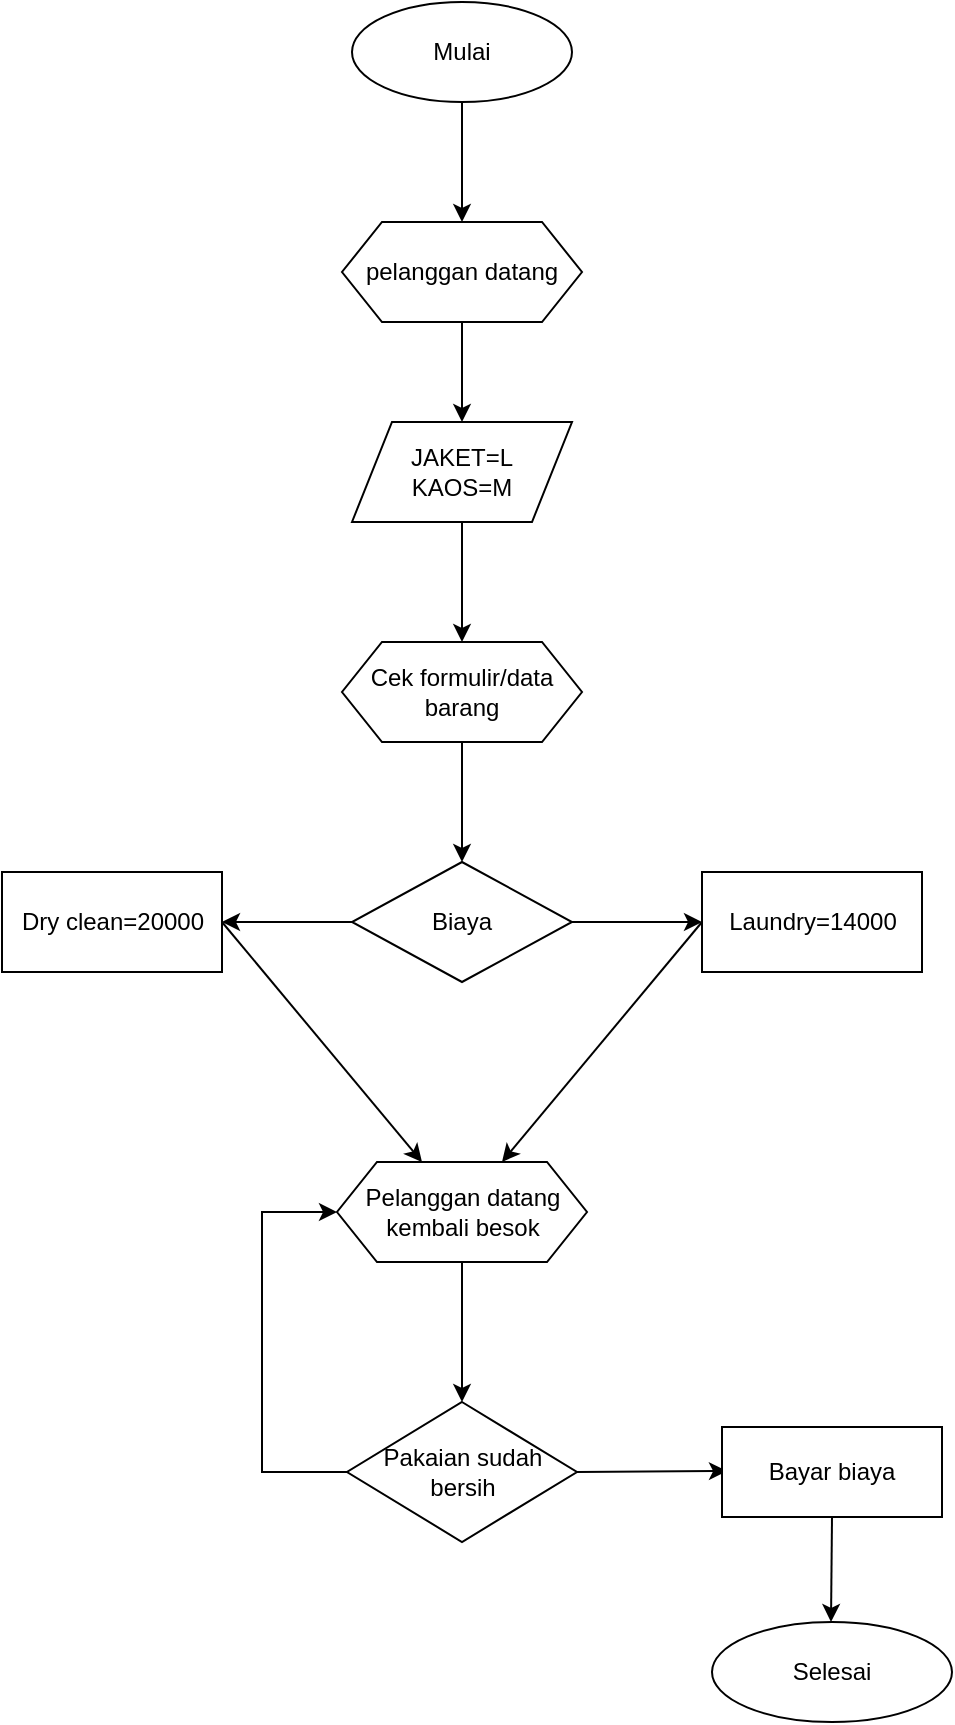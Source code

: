 <mxfile version="20.8.5" type="github">
  <diagram id="rKZNCimsQ0ubejQzTRBA" name="Halaman-1">
    <mxGraphModel dx="954" dy="616" grid="1" gridSize="10" guides="1" tooltips="1" connect="1" arrows="1" fold="1" page="1" pageScale="1" pageWidth="1654" pageHeight="2336" math="0" shadow="0">
      <root>
        <mxCell id="0" />
        <mxCell id="1" parent="0" />
        <mxCell id="u1QVlW0T3XvwRFmGMbNY-48" value="" style="edgeStyle=elbowEdgeStyle;endArrow=classic;html=1;rounded=0;exitX=0;exitY=0.5;exitDx=0;exitDy=0;entryX=0;entryY=0.5;entryDx=0;entryDy=0;elbow=vertical;" edge="1" parent="1" source="u1QVlW0T3XvwRFmGMbNY-39" target="u1QVlW0T3XvwRFmGMbNY-37">
          <mxGeometry width="50" height="50" relative="1" as="geometry">
            <mxPoint x="400" y="910" as="sourcePoint" />
            <mxPoint x="390" y="780" as="targetPoint" />
            <Array as="points">
              <mxPoint x="360" y="860" />
            </Array>
          </mxGeometry>
        </mxCell>
        <mxCell id="u1QVlW0T3XvwRFmGMbNY-3" value="pelanggan datang" style="shape=hexagon;perimeter=hexagonPerimeter2;whiteSpace=wrap;html=1;fixedSize=1;" vertex="1" parent="1">
          <mxGeometry x="400" y="290" width="120" height="50" as="geometry" />
        </mxCell>
        <mxCell id="u1QVlW0T3XvwRFmGMbNY-7" value="JAKET=L&lt;br&gt;KAOS=M" style="shape=parallelogram;perimeter=parallelogramPerimeter;whiteSpace=wrap;html=1;fixedSize=1;" vertex="1" parent="1">
          <mxGeometry x="405" y="390" width="110" height="50" as="geometry" />
        </mxCell>
        <mxCell id="u1QVlW0T3XvwRFmGMbNY-9" value="Cek formulir/data barang" style="shape=hexagon;perimeter=hexagonPerimeter2;whiteSpace=wrap;html=1;fixedSize=1;" vertex="1" parent="1">
          <mxGeometry x="400" y="500" width="120" height="50" as="geometry" />
        </mxCell>
        <mxCell id="u1QVlW0T3XvwRFmGMbNY-10" value="" style="endArrow=classic;html=1;rounded=0;entryX=0.5;entryY=0;entryDx=0;entryDy=0;" edge="1" parent="1" target="u1QVlW0T3XvwRFmGMbNY-9">
          <mxGeometry width="50" height="50" relative="1" as="geometry">
            <mxPoint x="460" y="440" as="sourcePoint" />
            <mxPoint x="510" y="390" as="targetPoint" />
          </mxGeometry>
        </mxCell>
        <mxCell id="u1QVlW0T3XvwRFmGMbNY-11" value="" style="endArrow=classic;html=1;rounded=0;entryX=0.5;entryY=0;entryDx=0;entryDy=0;" edge="1" parent="1" target="u1QVlW0T3XvwRFmGMbNY-7">
          <mxGeometry width="50" height="50" relative="1" as="geometry">
            <mxPoint x="460" y="340" as="sourcePoint" />
            <mxPoint x="510" y="290" as="targetPoint" />
          </mxGeometry>
        </mxCell>
        <mxCell id="u1QVlW0T3XvwRFmGMbNY-12" value="" style="endArrow=classic;html=1;rounded=0;entryX=0.5;entryY=0;entryDx=0;entryDy=0;" edge="1" parent="1" target="u1QVlW0T3XvwRFmGMbNY-3">
          <mxGeometry width="50" height="50" relative="1" as="geometry">
            <mxPoint x="460" y="230" as="sourcePoint" />
            <mxPoint x="510" y="170" as="targetPoint" />
          </mxGeometry>
        </mxCell>
        <mxCell id="u1QVlW0T3XvwRFmGMbNY-14" value="" style="endArrow=classic;html=1;rounded=0;" edge="1" parent="1">
          <mxGeometry width="50" height="50" relative="1" as="geometry">
            <mxPoint x="460" y="550" as="sourcePoint" />
            <mxPoint x="460" y="610" as="targetPoint" />
          </mxGeometry>
        </mxCell>
        <mxCell id="u1QVlW0T3XvwRFmGMbNY-16" value="" style="endArrow=classic;html=1;rounded=0;" edge="1" parent="1">
          <mxGeometry width="50" height="50" relative="1" as="geometry">
            <mxPoint x="405" y="640" as="sourcePoint" />
            <mxPoint x="340" y="640" as="targetPoint" />
          </mxGeometry>
        </mxCell>
        <mxCell id="u1QVlW0T3XvwRFmGMbNY-17" value="" style="endArrow=classic;html=1;rounded=0;" edge="1" parent="1">
          <mxGeometry width="50" height="50" relative="1" as="geometry">
            <mxPoint x="515" y="640" as="sourcePoint" />
            <mxPoint x="580" y="640" as="targetPoint" />
          </mxGeometry>
        </mxCell>
        <mxCell id="u1QVlW0T3XvwRFmGMbNY-32" value="Laundry=14000" style="html=1;" vertex="1" parent="1">
          <mxGeometry x="580" y="615" width="110" height="50" as="geometry" />
        </mxCell>
        <mxCell id="u1QVlW0T3XvwRFmGMbNY-33" value="Biaya" style="rhombus;whiteSpace=wrap;html=1;" vertex="1" parent="1">
          <mxGeometry x="405" y="610" width="110" height="60" as="geometry" />
        </mxCell>
        <mxCell id="u1QVlW0T3XvwRFmGMbNY-34" value="Dry clean=20000" style="html=1;" vertex="1" parent="1">
          <mxGeometry x="230" y="615" width="110" height="50" as="geometry" />
        </mxCell>
        <mxCell id="u1QVlW0T3XvwRFmGMbNY-35" value="" style="endArrow=classic;html=1;rounded=0;exitX=1;exitY=0.5;exitDx=0;exitDy=0;" edge="1" parent="1" source="u1QVlW0T3XvwRFmGMbNY-34">
          <mxGeometry width="50" height="50" relative="1" as="geometry">
            <mxPoint x="340" y="715" as="sourcePoint" />
            <mxPoint x="440" y="760" as="targetPoint" />
          </mxGeometry>
        </mxCell>
        <mxCell id="u1QVlW0T3XvwRFmGMbNY-36" value="" style="endArrow=classic;html=1;rounded=0;exitX=0;exitY=0.5;exitDx=0;exitDy=0;" edge="1" parent="1" source="u1QVlW0T3XvwRFmGMbNY-32">
          <mxGeometry width="50" height="50" relative="1" as="geometry">
            <mxPoint x="515" y="720" as="sourcePoint" />
            <mxPoint x="480" y="760" as="targetPoint" />
          </mxGeometry>
        </mxCell>
        <mxCell id="u1QVlW0T3XvwRFmGMbNY-37" value="Pelanggan datang kembali besok" style="shape=hexagon;perimeter=hexagonPerimeter2;whiteSpace=wrap;html=1;fixedSize=1;" vertex="1" parent="1">
          <mxGeometry x="397.5" y="760" width="125" height="50" as="geometry" />
        </mxCell>
        <mxCell id="u1QVlW0T3XvwRFmGMbNY-38" value="" style="endArrow=classic;html=1;rounded=0;" edge="1" parent="1">
          <mxGeometry width="50" height="50" relative="1" as="geometry">
            <mxPoint x="460" y="810" as="sourcePoint" />
            <mxPoint x="460" y="880" as="targetPoint" />
          </mxGeometry>
        </mxCell>
        <mxCell id="u1QVlW0T3XvwRFmGMbNY-39" value="Pakaian sudah bersih" style="rhombus;whiteSpace=wrap;html=1;" vertex="1" parent="1">
          <mxGeometry x="402.5" y="880" width="115" height="70" as="geometry" />
        </mxCell>
        <mxCell id="u1QVlW0T3XvwRFmGMbNY-49" value="" style="endArrow=classic;html=1;rounded=0;elbow=vertical;exitX=0.5;exitY=1;exitDx=0;exitDy=0;" edge="1" parent="1" source="u1QVlW0T3XvwRFmGMbNY-51">
          <mxGeometry width="50" height="50" relative="1" as="geometry">
            <mxPoint x="644.5" y="950" as="sourcePoint" />
            <mxPoint x="644.5" y="990" as="targetPoint" />
          </mxGeometry>
        </mxCell>
        <mxCell id="u1QVlW0T3XvwRFmGMbNY-50" value="" style="endArrow=classic;html=1;rounded=0;elbow=vertical;exitX=1;exitY=0.5;exitDx=0;exitDy=0;" edge="1" parent="1" source="u1QVlW0T3XvwRFmGMbNY-39">
          <mxGeometry width="50" height="50" relative="1" as="geometry">
            <mxPoint x="530" y="915" as="sourcePoint" />
            <mxPoint x="592.5" y="914.5" as="targetPoint" />
          </mxGeometry>
        </mxCell>
        <mxCell id="u1QVlW0T3XvwRFmGMbNY-51" value="Bayar biaya" style="rounded=0;whiteSpace=wrap;html=1;" vertex="1" parent="1">
          <mxGeometry x="590" y="892.5" width="110" height="45" as="geometry" />
        </mxCell>
        <mxCell id="u1QVlW0T3XvwRFmGMbNY-53" value="Mulai" style="ellipse;whiteSpace=wrap;html=1;" vertex="1" parent="1">
          <mxGeometry x="405" y="180" width="110" height="50" as="geometry" />
        </mxCell>
        <mxCell id="u1QVlW0T3XvwRFmGMbNY-54" value="Selesai" style="ellipse;whiteSpace=wrap;html=1;" vertex="1" parent="1">
          <mxGeometry x="585" y="990" width="120" height="50" as="geometry" />
        </mxCell>
      </root>
    </mxGraphModel>
  </diagram>
</mxfile>
